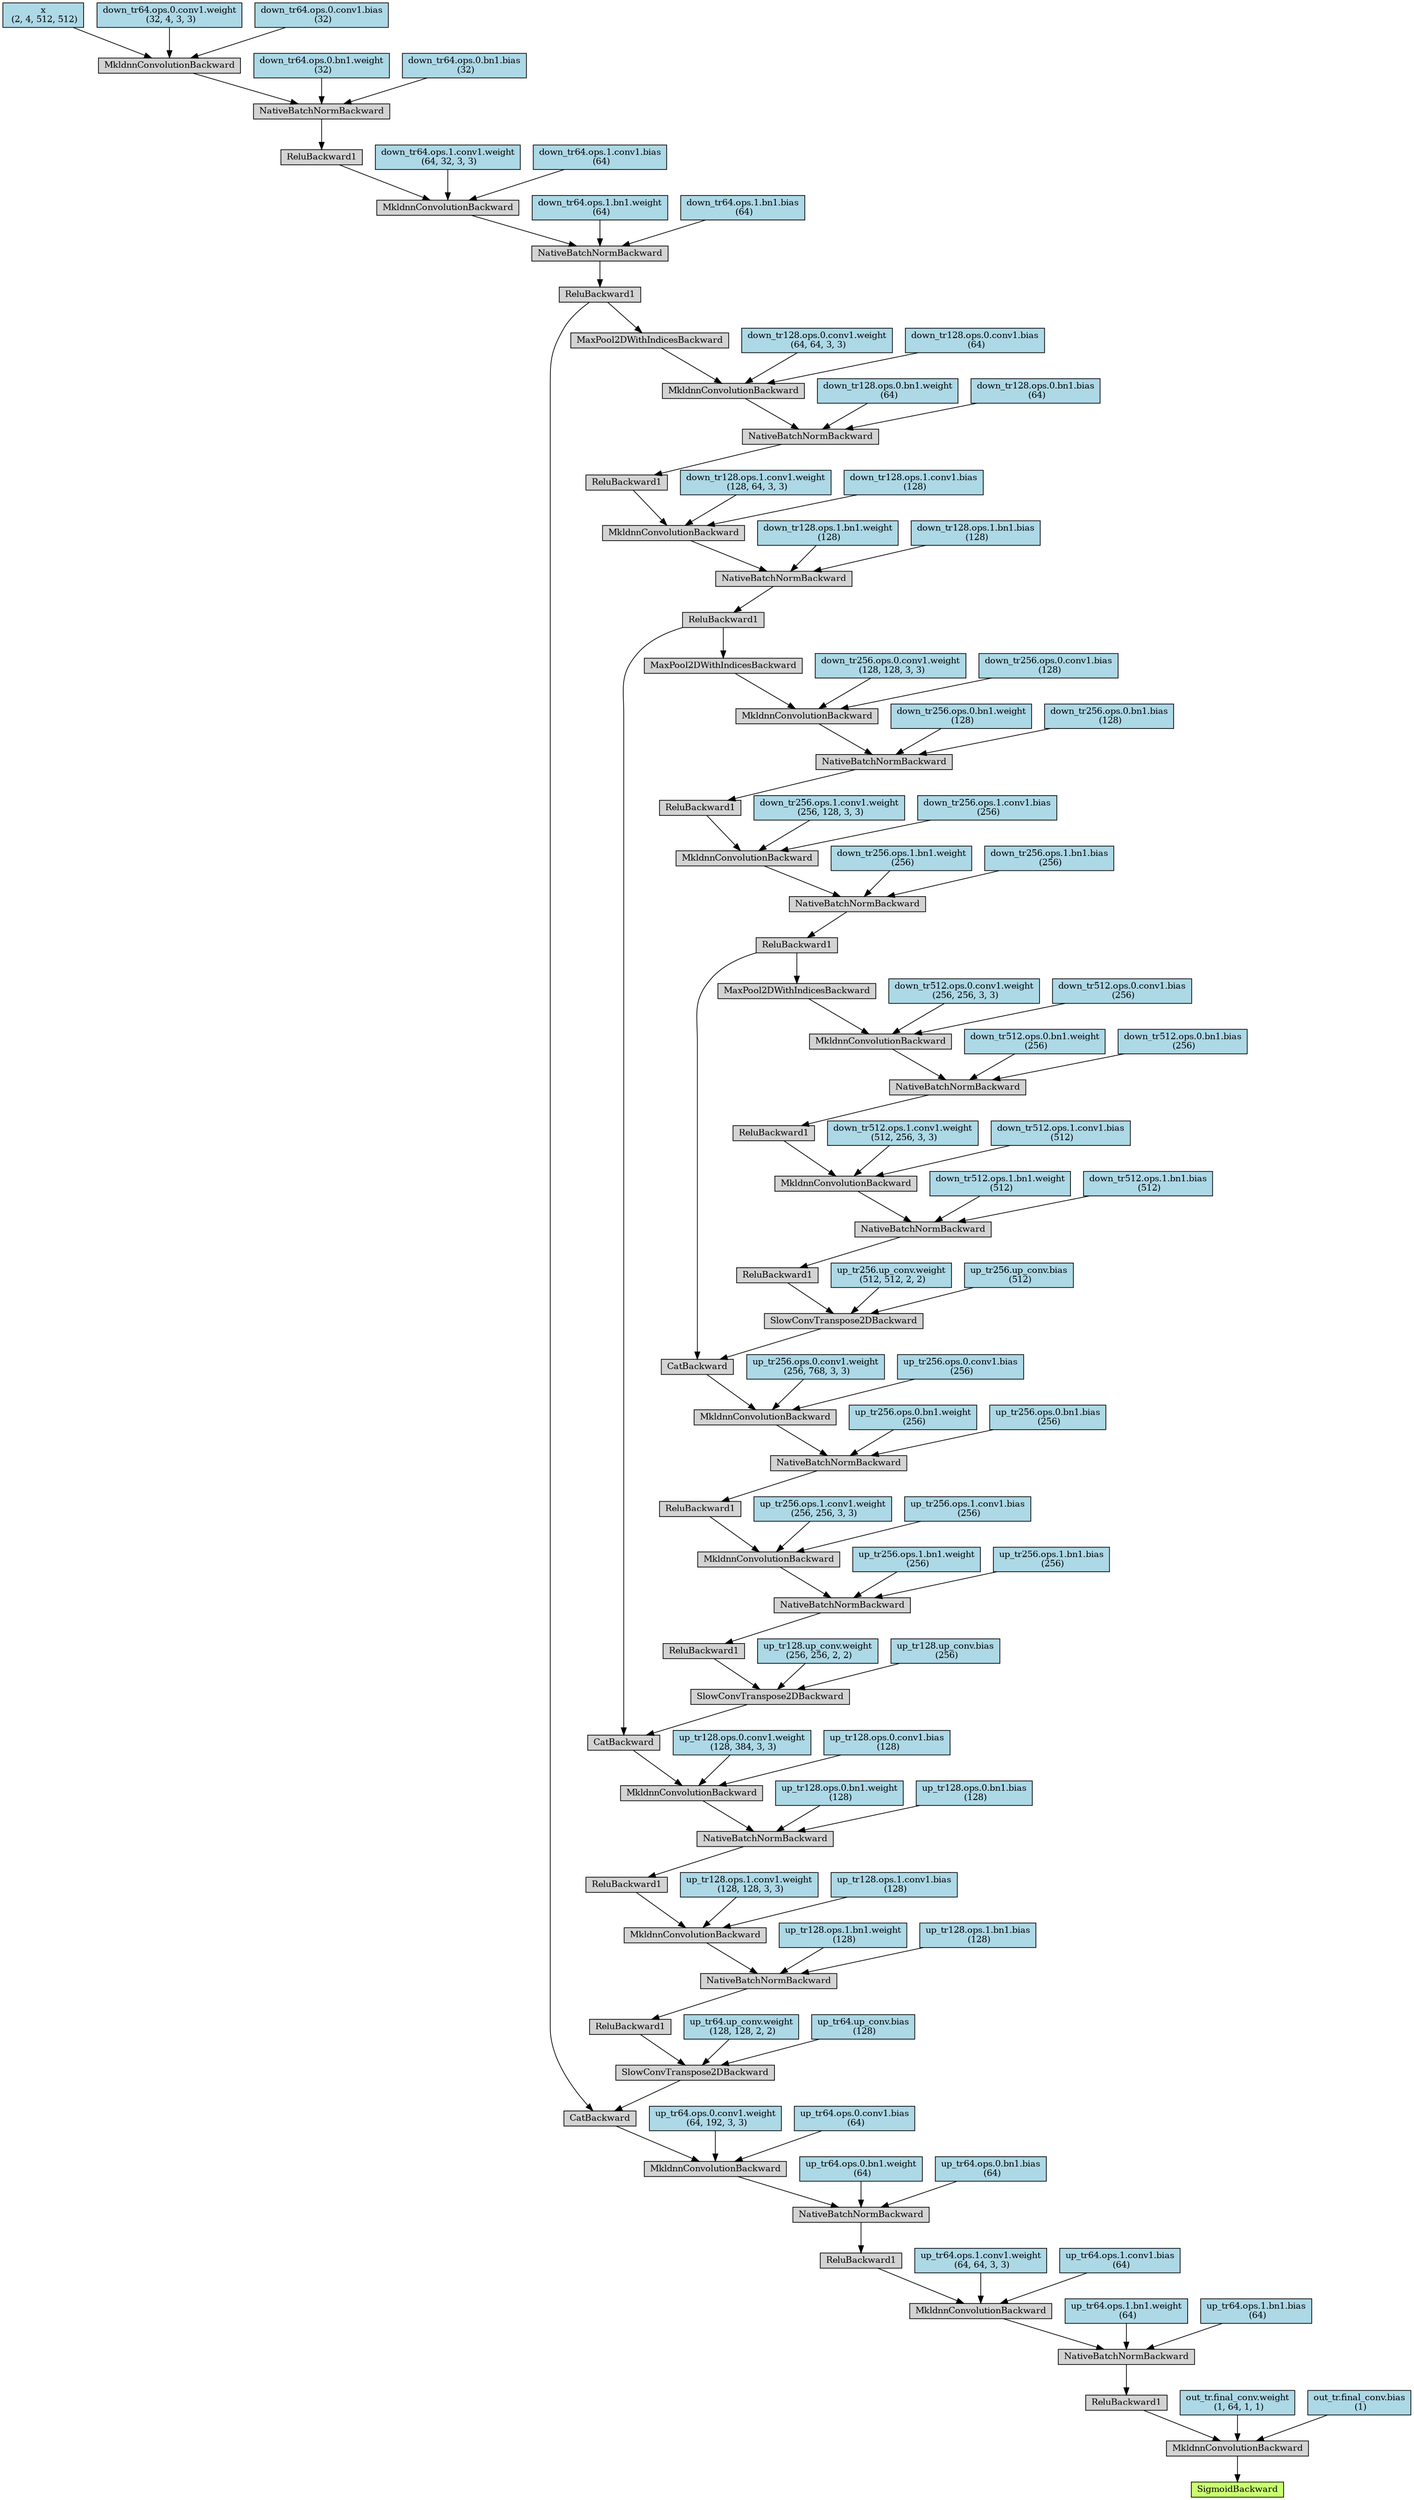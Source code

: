 digraph {
	graph [size="35.699999999999996,35.699999999999996"]
	node [align=left fontsize=12 height=0.2 ranksep=0.1 shape=box style=filled]
	2170280216416 [label=SigmoidBackward fillcolor=darkolivegreen1]
	2170280216896 -> 2170280216416
	2170280216896 [label=MkldnnConvolutionBackward]
	2170280218288 -> 2170280216896
	2170280218288 [label=ReluBackward1]
	2170271302512 -> 2170280218288
	2170271302512 [label=NativeBatchNormBackward]
	2170271304480 -> 2170271302512
	2170271304480 [label=MkldnnConvolutionBackward]
	2170271303472 -> 2170271304480
	2170271303472 [label=ReluBackward1]
	2170271302368 -> 2170271303472
	2170271302368 [label=NativeBatchNormBackward]
	2170271304720 -> 2170271302368
	2170271304720 [label=MkldnnConvolutionBackward]
	2170271302704 -> 2170271304720
	2170271302704 [label=CatBackward]
	2170271301984 -> 2170271302704
	2170271301984 [label=SlowConvTranspose2DBackward]
	2170352315552 -> 2170271301984
	2170352315552 [label=ReluBackward1]
	2170352313392 -> 2170352315552
	2170352313392 [label=NativeBatchNormBackward]
	2170352313776 -> 2170352313392
	2170352313776 [label=MkldnnConvolutionBackward]
	2170352314592 -> 2170352313776
	2170352314592 [label=ReluBackward1]
	2170352316080 -> 2170352314592
	2170352316080 [label=NativeBatchNormBackward]
	2170352316224 -> 2170352316080
	2170352316224 [label=MkldnnConvolutionBackward]
	2170352314160 -> 2170352316224
	2170352314160 [label=CatBackward]
	2170352313872 -> 2170352314160
	2170352313872 [label=SlowConvTranspose2DBackward]
	2170352315888 -> 2170352313872
	2170352315888 [label=ReluBackward1]
	2170352312864 -> 2170352315888
	2170352312864 [label=NativeBatchNormBackward]
	2170352316176 -> 2170352312864
	2170352316176 [label=MkldnnConvolutionBackward]
	2170352316128 -> 2170352316176
	2170352316128 [label=ReluBackward1]
	2170352315936 -> 2170352316128
	2170352315936 [label=NativeBatchNormBackward]
	2170352315744 -> 2170352315936
	2170352315744 [label=MkldnnConvolutionBackward]
	2170352315456 -> 2170352315744
	2170352315456 [label=CatBackward]
	2170352315312 -> 2170352315456
	2170352315312 [label=SlowConvTranspose2DBackward]
	2170352313104 -> 2170352315312
	2170352313104 [label=ReluBackward1]
	2170352314832 -> 2170352313104
	2170352314832 [label=NativeBatchNormBackward]
	2170352314688 -> 2170352314832
	2170352314688 [label=MkldnnConvolutionBackward]
	2170352314448 -> 2170352314688
	2170352314448 [label=ReluBackward1]
	2170352314304 -> 2170352314448
	2170352314304 [label=NativeBatchNormBackward]
	2170352314112 -> 2170352314304
	2170352314112 [label=MkldnnConvolutionBackward]
	2170352314016 -> 2170352314112
	2170352314016 [label=MaxPool2DWithIndicesBackward]
	2170352315264 -> 2170352314016
	2170352315264 [label=ReluBackward1]
	2170352313728 -> 2170352315264
	2170352313728 [label=NativeBatchNormBackward]
	2170352313440 -> 2170352313728
	2170352313440 [label=MkldnnConvolutionBackward]
	2170352312960 -> 2170352313440
	2170352312960 [label=ReluBackward1]
	2170352312528 -> 2170352312960
	2170352312528 [label=NativeBatchNormBackward]
	2170352314976 -> 2170352312528
	2170352314976 [label=MkldnnConvolutionBackward]
	2170352313920 -> 2170352314976
	2170352313920 [label=MaxPool2DWithIndicesBackward]
	2170352313632 -> 2170352313920
	2170352313632 [label=ReluBackward1]
	2170375635056 -> 2170352313632
	2170375635056 [label=NativeBatchNormBackward]
	2170375635152 -> 2170375635056
	2170375635152 [label=MkldnnConvolutionBackward]
	2170375635248 -> 2170375635152
	2170375635248 [label=ReluBackward1]
	2170375635344 -> 2170375635248
	2170375635344 [label=NativeBatchNormBackward]
	2170375635440 -> 2170375635344
	2170375635440 [label=MkldnnConvolutionBackward]
	2170375635536 -> 2170375635440
	2170375635536 [label=MaxPool2DWithIndicesBackward]
	2170271303328 -> 2170375635536
	2170271303328 [label=ReluBackward1]
	2170375635680 -> 2170271303328
	2170375635680 [label=NativeBatchNormBackward]
	2170375635776 -> 2170375635680
	2170375635776 [label=MkldnnConvolutionBackward]
	2170375635872 -> 2170375635776
	2170375635872 [label=ReluBackward1]
	2170375635968 -> 2170375635872
	2170375635968 [label=NativeBatchNormBackward]
	2170375636064 -> 2170375635968
	2170375636064 [label=MkldnnConvolutionBackward]
	2170375636160 -> 2170375636064
	2170375636160 [label="x
 (2, 4, 512, 512)" fillcolor=lightblue]
	2169500966432 -> 2170375636064
	2169500966432 [label="down_tr64.ops.0.conv1.weight
 (32, 4, 3, 3)" fillcolor=lightblue]
	2169500966240 -> 2170375636064
	2169500966240 [label="down_tr64.ops.0.conv1.bias
 (32)" fillcolor=lightblue]
	2169577910672 -> 2170375635968
	2169577910672 [label="down_tr64.ops.0.bn1.weight
 (32)" fillcolor=lightblue]
	2169812787504 -> 2170375635968
	2169812787504 [label="down_tr64.ops.0.bn1.bias
 (32)" fillcolor=lightblue]
	2169817776032 -> 2170375635776
	2169817776032 [label="down_tr64.ops.1.conv1.weight
 (64, 32, 3, 3)" fillcolor=lightblue]
	2169209976480 -> 2170375635776
	2169209976480 [label="down_tr64.ops.1.conv1.bias
 (64)" fillcolor=lightblue]
	2169501022432 -> 2170375635680
	2169501022432 [label="down_tr64.ops.1.bn1.weight
 (64)" fillcolor=lightblue]
	2169501023728 -> 2170375635680
	2169501023728 [label="down_tr64.ops.1.bn1.bias
 (64)" fillcolor=lightblue]
	2169812626592 -> 2170375635440
	2169812626592 [label="down_tr128.ops.0.conv1.weight
 (64, 64, 3, 3)" fillcolor=lightblue]
	2169817118368 -> 2170375635440
	2169817118368 [label="down_tr128.ops.0.conv1.bias
 (64)" fillcolor=lightblue]
	2169501048896 -> 2170375635344
	2169501048896 [label="down_tr128.ops.0.bn1.weight
 (64)" fillcolor=lightblue]
	2170277880016 -> 2170375635344
	2170277880016 [label="down_tr128.ops.0.bn1.bias
 (64)" fillcolor=lightblue]
	2169812597296 -> 2170375635152
	2169812597296 [label="down_tr128.ops.1.conv1.weight
 (128, 64, 3, 3)" fillcolor=lightblue]
	2169812597440 -> 2170375635152
	2169812597440 [label="down_tr128.ops.1.conv1.bias
 (128)" fillcolor=lightblue]
	2169790058064 -> 2170375635056
	2169790058064 [label="down_tr128.ops.1.bn1.weight
 (128)" fillcolor=lightblue]
	2170271028176 -> 2170375635056
	2170271028176 [label="down_tr128.ops.1.bn1.bias
 (128)" fillcolor=lightblue]
	2170280216608 -> 2170352314976
	2170280216608 [label="down_tr256.ops.0.conv1.weight
 (128, 128, 3, 3)" fillcolor=lightblue]
	2170280215648 -> 2170352314976
	2170280215648 [label="down_tr256.ops.0.conv1.bias
 (128)" fillcolor=lightblue]
	2170280216272 -> 2170352312528
	2170280216272 [label="down_tr256.ops.0.bn1.weight
 (128)" fillcolor=lightblue]
	2170280217280 -> 2170352312528
	2170280217280 [label="down_tr256.ops.0.bn1.bias
 (128)" fillcolor=lightblue]
	2170280217040 -> 2170352313440
	2170280217040 [label="down_tr256.ops.1.conv1.weight
 (256, 128, 3, 3)" fillcolor=lightblue]
	2170280215264 -> 2170352313440
	2170280215264 [label="down_tr256.ops.1.conv1.bias
 (256)" fillcolor=lightblue]
	2170280216656 -> 2170352313728
	2170280216656 [label="down_tr256.ops.1.bn1.weight
 (256)" fillcolor=lightblue]
	2170280215984 -> 2170352313728
	2170280215984 [label="down_tr256.ops.1.bn1.bias
 (256)" fillcolor=lightblue]
	2170280215600 -> 2170352314112
	2170280215600 [label="down_tr512.ops.0.conv1.weight
 (256, 256, 3, 3)" fillcolor=lightblue]
	2170280215792 -> 2170352314112
	2170280215792 [label="down_tr512.ops.0.conv1.bias
 (256)" fillcolor=lightblue]
	2170280215408 -> 2170352314304
	2170280215408 [label="down_tr512.ops.0.bn1.weight
 (256)" fillcolor=lightblue]
	2170280215552 -> 2170352314304
	2170280215552 [label="down_tr512.ops.0.bn1.bias
 (256)" fillcolor=lightblue]
	2170280215120 -> 2170352314688
	2170280215120 [label="down_tr512.ops.1.conv1.weight
 (512, 256, 3, 3)" fillcolor=lightblue]
	2170280215072 -> 2170352314688
	2170280215072 [label="down_tr512.ops.1.conv1.bias
 (512)" fillcolor=lightblue]
	2170280214784 -> 2170352314832
	2170280214784 [label="down_tr512.ops.1.bn1.weight
 (512)" fillcolor=lightblue]
	2170280214880 -> 2170352314832
	2170280214880 [label="down_tr512.ops.1.bn1.bias
 (512)" fillcolor=lightblue]
	2170280215024 -> 2170352315312
	2170280215024 [label="up_tr256.up_conv.weight
 (512, 512, 2, 2)" fillcolor=lightblue]
	2170280214832 -> 2170352315312
	2170280214832 [label="up_tr256.up_conv.bias
 (512)" fillcolor=lightblue]
	2170352315264 -> 2170352315456
	2170277860496 -> 2170352315744
	2170277860496 [label="up_tr256.ops.0.conv1.weight
 (256, 768, 3, 3)" fillcolor=lightblue]
	2170277860256 -> 2170352315744
	2170277860256 [label="up_tr256.ops.0.conv1.bias
 (256)" fillcolor=lightblue]
	2170277860160 -> 2170352315936
	2170277860160 [label="up_tr256.ops.0.bn1.weight
 (256)" fillcolor=lightblue]
	2170277859776 -> 2170352315936
	2170277859776 [label="up_tr256.ops.0.bn1.bias
 (256)" fillcolor=lightblue]
	2170277860208 -> 2170352316176
	2170277860208 [label="up_tr256.ops.1.conv1.weight
 (256, 256, 3, 3)" fillcolor=lightblue]
	2170277861312 -> 2170352316176
	2170277861312 [label="up_tr256.ops.1.conv1.bias
 (256)" fillcolor=lightblue]
	2170277860736 -> 2170352312864
	2170277860736 [label="up_tr256.ops.1.bn1.weight
 (256)" fillcolor=lightblue]
	2170277860016 -> 2170352312864
	2170277860016 [label="up_tr256.ops.1.bn1.bias
 (256)" fillcolor=lightblue]
	2170277859584 -> 2170352313872
	2170277859584 [label="up_tr128.up_conv.weight
 (256, 256, 2, 2)" fillcolor=lightblue]
	2170277860640 -> 2170352313872
	2170277860640 [label="up_tr128.up_conv.bias
 (256)" fillcolor=lightblue]
	2170352313632 -> 2170352314160
	2170277860832 -> 2170352316224
	2170277860832 [label="up_tr128.ops.0.conv1.weight
 (128, 384, 3, 3)" fillcolor=lightblue]
	2170277860352 -> 2170352316224
	2170277860352 [label="up_tr128.ops.0.conv1.bias
 (128)" fillcolor=lightblue]
	2170277859920 -> 2170352316080
	2170277859920 [label="up_tr128.ops.0.bn1.weight
 (128)" fillcolor=lightblue]
	2170277860112 -> 2170352316080
	2170277860112 [label="up_tr128.ops.0.bn1.bias
 (128)" fillcolor=lightblue]
	2170271302656 -> 2170352313776
	2170271302656 [label="up_tr128.ops.1.conv1.weight
 (128, 128, 3, 3)" fillcolor=lightblue]
	2170277861168 -> 2170352313776
	2170277861168 [label="up_tr128.ops.1.conv1.bias
 (128)" fillcolor=lightblue]
	2170271303184 -> 2170352313392
	2170271303184 [label="up_tr128.ops.1.bn1.weight
 (128)" fillcolor=lightblue]
	2170271305104 -> 2170352313392
	2170271305104 [label="up_tr128.ops.1.bn1.bias
 (128)" fillcolor=lightblue]
	2170271303088 -> 2170271301984
	2170271303088 [label="up_tr64.up_conv.weight
 (128, 128, 2, 2)" fillcolor=lightblue]
	2170271302560 -> 2170271301984
	2170271302560 [label="up_tr64.up_conv.bias
 (128)" fillcolor=lightblue]
	2170271303328 -> 2170271302704
	2170271301936 -> 2170271304720
	2170271301936 [label="up_tr64.ops.0.conv1.weight
 (64, 192, 3, 3)" fillcolor=lightblue]
	2170271305200 -> 2170271304720
	2170271305200 [label="up_tr64.ops.0.conv1.bias
 (64)" fillcolor=lightblue]
	2170271305680 -> 2170271302368
	2170271305680 [label="up_tr64.ops.0.bn1.weight
 (64)" fillcolor=lightblue]
	2170271305440 -> 2170271302368
	2170271305440 [label="up_tr64.ops.0.bn1.bias
 (64)" fillcolor=lightblue]
	2170271303616 -> 2170271304480
	2170271303616 [label="up_tr64.ops.1.conv1.weight
 (64, 64, 3, 3)" fillcolor=lightblue]
	2170271305584 -> 2170271304480
	2170271305584 [label="up_tr64.ops.1.conv1.bias
 (64)" fillcolor=lightblue]
	2170271304192 -> 2170271302512
	2170271304192 [label="up_tr64.ops.1.bn1.weight
 (64)" fillcolor=lightblue]
	2170271303568 -> 2170271302512
	2170271303568 [label="up_tr64.ops.1.bn1.bias
 (64)" fillcolor=lightblue]
	2170271304912 -> 2170280216896
	2170271304912 [label="out_tr.final_conv.weight
 (1, 64, 1, 1)" fillcolor=lightblue]
	2170271303280 -> 2170280216896
	2170271303280 [label="out_tr.final_conv.bias
 (1)" fillcolor=lightblue]
}
